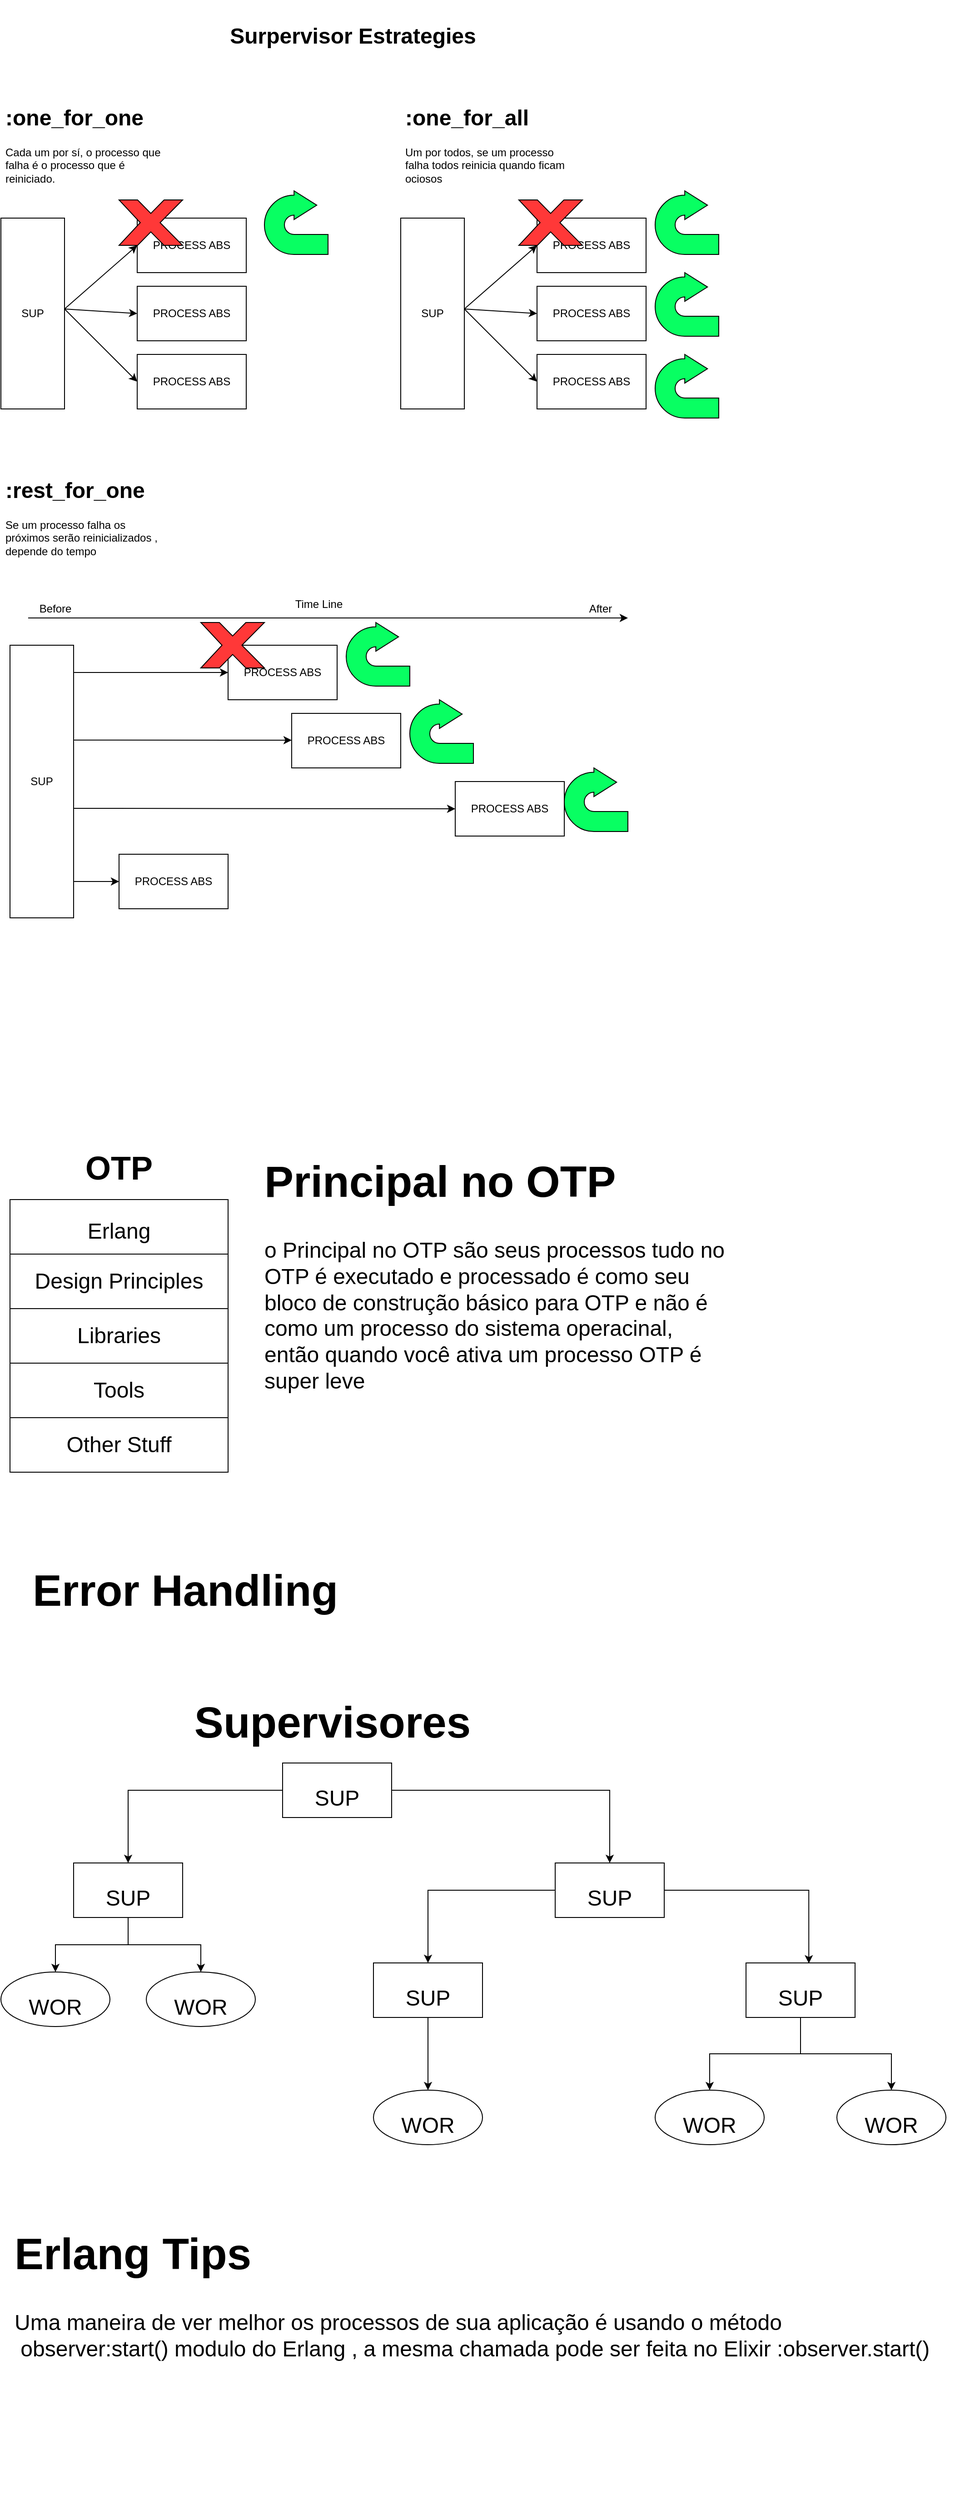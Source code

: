 <mxfile version="20.0.1" type="github">
  <diagram id="KzagXISSENs-O4ag0ocP" name="Page-1">
    <mxGraphModel dx="1445" dy="2116" grid="1" gridSize="10" guides="1" tooltips="1" connect="1" arrows="1" fold="1" page="1" pageScale="1" pageWidth="850" pageHeight="1100" math="0" shadow="0">
      <root>
        <mxCell id="0" />
        <mxCell id="1" parent="0" />
        <mxCell id="ygC3grom1WIfR5vjd_63-1" value="SUP" style="rounded=0;whiteSpace=wrap;html=1;" parent="1" vertex="1">
          <mxGeometry x="30" y="120" width="70" height="210" as="geometry" />
        </mxCell>
        <mxCell id="ygC3grom1WIfR5vjd_63-2" value="PROCESS ABS&lt;span style=&quot;color: rgba(0, 0, 0, 0); font-family: monospace; font-size: 0px; text-align: start;&quot;&gt;%3CmxGraphModel%3E%3Croot%3E%3CmxCell%20id%3D%220%22%2F%3E%3CmxCell%20id%3D%221%22%20parent%3D%220%22%2F%3E%3CmxCell%20id%3D%222%22%20value%3D%22%22%20style%3D%22rounded%3D0%3BwhiteSpace%3Dwrap%3Bhtml%3D1%3B%22%20vertex%3D%221%22%20parent%3D%221%22%3E%3CmxGeometry%20x%3D%22360%22%20y%3D%22270%22%20width%3D%22120%22%20height%3D%2260%22%20as%3D%22geometry%22%2F%3E%3C%2FmxCell%3E%3C%2Froot%3E%3C%2FmxGraphModel%3E&lt;/span&gt;" style="rounded=0;whiteSpace=wrap;html=1;" parent="1" vertex="1">
          <mxGeometry x="180" y="120" width="120" height="60" as="geometry" />
        </mxCell>
        <mxCell id="ygC3grom1WIfR5vjd_63-3" value="PROCESS ABS&lt;span style=&quot;color: rgba(0, 0, 0, 0); font-family: monospace; font-size: 0px; text-align: start;&quot;&gt;%3CmxGraphModel%3E%3Croot%3E%3CmxCell%20id%3D%220%22%2F%3E%3CmxCell%20id%3D%221%22%20parent%3D%220%22%2F%3E%3CmxCell%20id%3D%222%22%20value%3D%22%22%20style%3D%22rounded%3D0%3BwhiteSpace%3Dwrap%3Bhtml%3D1%3B%22%20vertex%3D%221%22%20parent%3D%221%22%3E%3CmxGeometry%20x%3D%22360%22%20y%3D%22270%22%20width%3D%22120%22%20height%3D%2260%22%20as%3D%22geometry%22%2F%3E%3C%2FmxCell%3E%3C%2Froot%3E%3C%2FmxGraphModel%3E&lt;/span&gt;" style="rounded=0;whiteSpace=wrap;html=1;" parent="1" vertex="1">
          <mxGeometry x="180" y="195" width="120" height="60" as="geometry" />
        </mxCell>
        <mxCell id="ygC3grom1WIfR5vjd_63-4" value="PROCESS ABS&lt;span style=&quot;color: rgba(0, 0, 0, 0); font-family: monospace; font-size: 0px; text-align: start;&quot;&gt;%3CmxGraphModel%3E%3Croot%3E%3CmxCell%20id%3D%220%22%2F%3E%3CmxCell%20id%3D%221%22%20parent%3D%220%22%2F%3E%3CmxCell%20id%3D%222%22%20value%3D%22%22%20style%3D%22rounded%3D0%3BwhiteSpace%3Dwrap%3Bhtml%3D1%3B%22%20vertex%3D%221%22%20parent%3D%221%22%3E%3CmxGeometry%20x%3D%22360%22%20y%3D%22270%22%20width%3D%22120%22%20height%3D%2260%22%20as%3D%22geometry%22%2F%3E%3C%2FmxCell%3E%3C%2Froot%3E%3C%2FmxGraphModel%3E&lt;/span&gt;" style="rounded=0;whiteSpace=wrap;html=1;" parent="1" vertex="1">
          <mxGeometry x="180" y="270" width="120" height="60" as="geometry" />
        </mxCell>
        <mxCell id="ygC3grom1WIfR5vjd_63-5" value="&lt;h1&gt;:one_for_one&lt;/h1&gt;&lt;p&gt;Cada um por sí, o processo que falha é o processo que é reiniciado.&lt;/p&gt;" style="text;html=1;strokeColor=none;fillColor=none;spacing=5;spacingTop=-20;whiteSpace=wrap;overflow=hidden;rounded=0;" parent="1" vertex="1">
          <mxGeometry x="30" y="-10" width="190" height="120" as="geometry" />
        </mxCell>
        <mxCell id="ygC3grom1WIfR5vjd_63-8" value="" style="endArrow=classic;html=1;rounded=0;entryX=0;entryY=0.5;entryDx=0;entryDy=0;" parent="1" target="ygC3grom1WIfR5vjd_63-2" edge="1">
          <mxGeometry width="50" height="50" relative="1" as="geometry">
            <mxPoint x="100" y="220" as="sourcePoint" />
            <mxPoint x="150" y="170" as="targetPoint" />
          </mxGeometry>
        </mxCell>
        <mxCell id="ygC3grom1WIfR5vjd_63-9" value="" style="endArrow=classic;html=1;rounded=0;entryX=0;entryY=0.5;entryDx=0;entryDy=0;" parent="1" target="ygC3grom1WIfR5vjd_63-3" edge="1">
          <mxGeometry width="50" height="50" relative="1" as="geometry">
            <mxPoint x="100" y="220" as="sourcePoint" />
            <mxPoint x="150" y="170" as="targetPoint" />
          </mxGeometry>
        </mxCell>
        <mxCell id="ygC3grom1WIfR5vjd_63-11" value="" style="endArrow=classic;html=1;rounded=0;entryX=0;entryY=0.5;entryDx=0;entryDy=0;" parent="1" target="ygC3grom1WIfR5vjd_63-4" edge="1">
          <mxGeometry width="50" height="50" relative="1" as="geometry">
            <mxPoint x="100" y="220" as="sourcePoint" />
            <mxPoint x="150" y="170" as="targetPoint" />
          </mxGeometry>
        </mxCell>
        <mxCell id="ygC3grom1WIfR5vjd_63-12" value="" style="verticalLabelPosition=bottom;verticalAlign=top;html=1;shape=mxgraph.basic.x;fillColor=#FF3838;" parent="1" vertex="1">
          <mxGeometry x="160" y="100" width="70" height="50" as="geometry" />
        </mxCell>
        <mxCell id="ygC3grom1WIfR5vjd_63-13" value="" style="html=1;shadow=0;dashed=0;align=center;verticalAlign=middle;shape=mxgraph.arrows2.uTurnArrow;dy=11;arrowHead=31.59;dx2=25;fillColor=#08FF62;" parent="1" vertex="1">
          <mxGeometry x="320" y="90" width="70" height="70" as="geometry" />
        </mxCell>
        <mxCell id="ygC3grom1WIfR5vjd_63-14" value="SUP" style="rounded=0;whiteSpace=wrap;html=1;" parent="1" vertex="1">
          <mxGeometry x="470" y="120" width="70" height="210" as="geometry" />
        </mxCell>
        <mxCell id="ygC3grom1WIfR5vjd_63-15" value="PROCESS ABS&lt;span style=&quot;color: rgba(0, 0, 0, 0); font-family: monospace; font-size: 0px; text-align: start;&quot;&gt;%3CmxGraphModel%3E%3Croot%3E%3CmxCell%20id%3D%220%22%2F%3E%3CmxCell%20id%3D%221%22%20parent%3D%220%22%2F%3E%3CmxCell%20id%3D%222%22%20value%3D%22%22%20style%3D%22rounded%3D0%3BwhiteSpace%3Dwrap%3Bhtml%3D1%3B%22%20vertex%3D%221%22%20parent%3D%221%22%3E%3CmxGeometry%20x%3D%22360%22%20y%3D%22270%22%20width%3D%22120%22%20height%3D%2260%22%20as%3D%22geometry%22%2F%3E%3C%2FmxCell%3E%3C%2Froot%3E%3C%2FmxGraphModel%3E&lt;/span&gt;" style="rounded=0;whiteSpace=wrap;html=1;" parent="1" vertex="1">
          <mxGeometry x="620" y="120" width="120" height="60" as="geometry" />
        </mxCell>
        <mxCell id="ygC3grom1WIfR5vjd_63-16" value="PROCESS ABS&lt;span style=&quot;color: rgba(0, 0, 0, 0); font-family: monospace; font-size: 0px; text-align: start;&quot;&gt;%3CmxGraphModel%3E%3Croot%3E%3CmxCell%20id%3D%220%22%2F%3E%3CmxCell%20id%3D%221%22%20parent%3D%220%22%2F%3E%3CmxCell%20id%3D%222%22%20value%3D%22%22%20style%3D%22rounded%3D0%3BwhiteSpace%3Dwrap%3Bhtml%3D1%3B%22%20vertex%3D%221%22%20parent%3D%221%22%3E%3CmxGeometry%20x%3D%22360%22%20y%3D%22270%22%20width%3D%22120%22%20height%3D%2260%22%20as%3D%22geometry%22%2F%3E%3C%2FmxCell%3E%3C%2Froot%3E%3C%2FmxGraphModel%3E&lt;/span&gt;" style="rounded=0;whiteSpace=wrap;html=1;" parent="1" vertex="1">
          <mxGeometry x="620" y="195" width="120" height="60" as="geometry" />
        </mxCell>
        <mxCell id="ygC3grom1WIfR5vjd_63-17" value="PROCESS ABS&lt;span style=&quot;color: rgba(0, 0, 0, 0); font-family: monospace; font-size: 0px; text-align: start;&quot;&gt;%3CmxGraphModel%3E%3Croot%3E%3CmxCell%20id%3D%220%22%2F%3E%3CmxCell%20id%3D%221%22%20parent%3D%220%22%2F%3E%3CmxCell%20id%3D%222%22%20value%3D%22%22%20style%3D%22rounded%3D0%3BwhiteSpace%3Dwrap%3Bhtml%3D1%3B%22%20vertex%3D%221%22%20parent%3D%221%22%3E%3CmxGeometry%20x%3D%22360%22%20y%3D%22270%22%20width%3D%22120%22%20height%3D%2260%22%20as%3D%22geometry%22%2F%3E%3C%2FmxCell%3E%3C%2Froot%3E%3C%2FmxGraphModel%3E&lt;/span&gt;" style="rounded=0;whiteSpace=wrap;html=1;" parent="1" vertex="1">
          <mxGeometry x="620" y="270" width="120" height="60" as="geometry" />
        </mxCell>
        <mxCell id="ygC3grom1WIfR5vjd_63-18" value="&lt;h1&gt;:one_for_all&lt;/h1&gt;&lt;p&gt;Um por todos, se um processo falha todos reinicia quando ficam ociosos&lt;/p&gt;" style="text;html=1;strokeColor=none;fillColor=none;spacing=5;spacingTop=-20;whiteSpace=wrap;overflow=hidden;rounded=0;" parent="1" vertex="1">
          <mxGeometry x="470" y="-10" width="190" height="120" as="geometry" />
        </mxCell>
        <mxCell id="ygC3grom1WIfR5vjd_63-19" value="" style="endArrow=classic;html=1;rounded=0;entryX=0;entryY=0.5;entryDx=0;entryDy=0;" parent="1" target="ygC3grom1WIfR5vjd_63-15" edge="1">
          <mxGeometry width="50" height="50" relative="1" as="geometry">
            <mxPoint x="540" y="220" as="sourcePoint" />
            <mxPoint x="590" y="170" as="targetPoint" />
          </mxGeometry>
        </mxCell>
        <mxCell id="ygC3grom1WIfR5vjd_63-20" value="" style="endArrow=classic;html=1;rounded=0;entryX=0;entryY=0.5;entryDx=0;entryDy=0;" parent="1" target="ygC3grom1WIfR5vjd_63-16" edge="1">
          <mxGeometry width="50" height="50" relative="1" as="geometry">
            <mxPoint x="540" y="220" as="sourcePoint" />
            <mxPoint x="590" y="170" as="targetPoint" />
          </mxGeometry>
        </mxCell>
        <mxCell id="ygC3grom1WIfR5vjd_63-21" value="" style="endArrow=classic;html=1;rounded=0;entryX=0;entryY=0.5;entryDx=0;entryDy=0;" parent="1" target="ygC3grom1WIfR5vjd_63-17" edge="1">
          <mxGeometry width="50" height="50" relative="1" as="geometry">
            <mxPoint x="540" y="220" as="sourcePoint" />
            <mxPoint x="590" y="170" as="targetPoint" />
          </mxGeometry>
        </mxCell>
        <mxCell id="ygC3grom1WIfR5vjd_63-22" value="" style="verticalLabelPosition=bottom;verticalAlign=top;html=1;shape=mxgraph.basic.x;fillColor=#FF3838;" parent="1" vertex="1">
          <mxGeometry x="600" y="100" width="70" height="50" as="geometry" />
        </mxCell>
        <mxCell id="ygC3grom1WIfR5vjd_63-23" value="" style="html=1;shadow=0;dashed=0;align=center;verticalAlign=middle;shape=mxgraph.arrows2.uTurnArrow;dy=11;arrowHead=31.59;dx2=25;fillColor=#08FF62;" parent="1" vertex="1">
          <mxGeometry x="750" y="90" width="70" height="70" as="geometry" />
        </mxCell>
        <mxCell id="ygC3grom1WIfR5vjd_63-24" value="" style="html=1;shadow=0;dashed=0;align=center;verticalAlign=middle;shape=mxgraph.arrows2.uTurnArrow;dy=11;arrowHead=31.59;dx2=25;fillColor=#08FF62;" parent="1" vertex="1">
          <mxGeometry x="750" y="180" width="70" height="70" as="geometry" />
        </mxCell>
        <mxCell id="ygC3grom1WIfR5vjd_63-25" value="" style="html=1;shadow=0;dashed=0;align=center;verticalAlign=middle;shape=mxgraph.arrows2.uTurnArrow;dy=11;arrowHead=31.59;dx2=25;fillColor=#08FF62;" parent="1" vertex="1">
          <mxGeometry x="750" y="270" width="70" height="70" as="geometry" />
        </mxCell>
        <mxCell id="ygC3grom1WIfR5vjd_63-26" value="SUP" style="rounded=0;whiteSpace=wrap;html=1;" parent="1" vertex="1">
          <mxGeometry x="40" y="590" width="70" height="300" as="geometry" />
        </mxCell>
        <mxCell id="ygC3grom1WIfR5vjd_63-27" value="PROCESS ABS&lt;span style=&quot;color: rgba(0, 0, 0, 0); font-family: monospace; font-size: 0px; text-align: start;&quot;&gt;%3CmxGraphModel%3E%3Croot%3E%3CmxCell%20id%3D%220%22%2F%3E%3CmxCell%20id%3D%221%22%20parent%3D%220%22%2F%3E%3CmxCell%20id%3D%222%22%20value%3D%22%22%20style%3D%22rounded%3D0%3BwhiteSpace%3Dwrap%3Bhtml%3D1%3B%22%20vertex%3D%221%22%20parent%3D%221%22%3E%3CmxGeometry%20x%3D%22360%22%20y%3D%22270%22%20width%3D%22120%22%20height%3D%2260%22%20as%3D%22geometry%22%2F%3E%3C%2FmxCell%3E%3C%2Froot%3E%3C%2FmxGraphModel%3E&lt;/span&gt;" style="rounded=0;whiteSpace=wrap;html=1;" parent="1" vertex="1">
          <mxGeometry x="280" y="590" width="120" height="60" as="geometry" />
        </mxCell>
        <mxCell id="ygC3grom1WIfR5vjd_63-28" value="PROCESS ABS&lt;span style=&quot;color: rgba(0, 0, 0, 0); font-family: monospace; font-size: 0px; text-align: start;&quot;&gt;%3CmxGraphModel%3E%3Croot%3E%3CmxCell%20id%3D%220%22%2F%3E%3CmxCell%20id%3D%221%22%20parent%3D%220%22%2F%3E%3CmxCell%20id%3D%222%22%20value%3D%22%22%20style%3D%22rounded%3D0%3BwhiteSpace%3Dwrap%3Bhtml%3D1%3B%22%20vertex%3D%221%22%20parent%3D%221%22%3E%3CmxGeometry%20x%3D%22360%22%20y%3D%22270%22%20width%3D%22120%22%20height%3D%2260%22%20as%3D%22geometry%22%2F%3E%3C%2FmxCell%3E%3C%2Froot%3E%3C%2FmxGraphModel%3E&lt;/span&gt;" style="rounded=0;whiteSpace=wrap;html=1;" parent="1" vertex="1">
          <mxGeometry x="350" y="665" width="120" height="60" as="geometry" />
        </mxCell>
        <mxCell id="ygC3grom1WIfR5vjd_63-29" value="PROCESS ABS&lt;span style=&quot;color: rgba(0, 0, 0, 0); font-family: monospace; font-size: 0px; text-align: start;&quot;&gt;%3CmxGraphModel%3E%3Croot%3E%3CmxCell%20id%3D%220%22%2F%3E%3CmxCell%20id%3D%221%22%20parent%3D%220%22%2F%3E%3CmxCell%20id%3D%222%22%20value%3D%22%22%20style%3D%22rounded%3D0%3BwhiteSpace%3Dwrap%3Bhtml%3D1%3B%22%20vertex%3D%221%22%20parent%3D%221%22%3E%3CmxGeometry%20x%3D%22360%22%20y%3D%22270%22%20width%3D%22120%22%20height%3D%2260%22%20as%3D%22geometry%22%2F%3E%3C%2FmxCell%3E%3C%2Froot%3E%3C%2FmxGraphModel%3E&lt;/span&gt;" style="rounded=0;whiteSpace=wrap;html=1;" parent="1" vertex="1">
          <mxGeometry x="530" y="740" width="120" height="60" as="geometry" />
        </mxCell>
        <mxCell id="ygC3grom1WIfR5vjd_63-30" value="&lt;h1&gt;:rest_for_one&lt;/h1&gt;&lt;p&gt;Se um processo falha os próximos serão reinicializados , depende do tempo&lt;/p&gt;" style="text;html=1;strokeColor=none;fillColor=none;spacing=5;spacingTop=-20;whiteSpace=wrap;overflow=hidden;rounded=0;" parent="1" vertex="1">
          <mxGeometry x="30" y="400" width="190" height="120" as="geometry" />
        </mxCell>
        <mxCell id="ygC3grom1WIfR5vjd_63-38" value="" style="endArrow=classic;html=1;rounded=0;" parent="1" edge="1">
          <mxGeometry width="50" height="50" relative="1" as="geometry">
            <mxPoint x="60" y="560" as="sourcePoint" />
            <mxPoint x="720" y="560" as="targetPoint" />
          </mxGeometry>
        </mxCell>
        <mxCell id="ygC3grom1WIfR5vjd_63-40" value="Before&lt;span style=&quot;color: rgba(0, 0, 0, 0); font-family: monospace; font-size: 0px; text-align: start;&quot;&gt;%3CmxGraphModel%3E%3Croot%3E%3CmxCell%20id%3D%220%22%2F%3E%3CmxCell%20id%3D%221%22%20parent%3D%220%22%2F%3E%3CmxCell%20id%3D%222%22%20value%3D%22PROCESS%20ABS%26lt%3Bspan%20style%3D%26quot%3Bcolor%3A%20rgba(0%2C%200%2C%200%2C%200)%3B%20font-family%3A%20monospace%3B%20font-size%3A%200px%3B%20text-align%3A%20start%3B%26quot%3B%26gt%3B%253CmxGraphModel%253E%253Croot%253E%253CmxCell%2520id%253D%25220%2522%252F%253E%253CmxCell%2520id%253D%25221%2522%2520parent%253D%25220%2522%252F%253E%253CmxCell%2520id%253D%25222%2522%2520value%253D%2522%2522%2520style%253D%2522rounded%253D0%253BwhiteSpace%253Dwrap%253Bhtml%253D1%253B%2522%2520vertex%253D%25221%2522%2520parent%253D%25221%2522%253E%253CmxGeometry%2520x%253D%2522360%2522%2520y%253D%2522270%2522%2520width%253D%2522120%2522%2520height%253D%252260%2522%2520as%253D%2522geometry%2522%252F%253E%253C%252FmxCell%253E%253C%252Froot%253E%253C%252FmxGraphModel%253E%26lt%3B%2Fspan%26gt%3B%22%20style%3D%22rounded%3D0%3BwhiteSpace%3Dwrap%3Bhtml%3D1%3B%22%20vertex%3D%221%22%20parent%3D%221%22%3E%3CmxGeometry%20x%3D%22350%22%20y%3D%22665%22%20width%3D%22120%22%20height%3D%2260%22%20as%3D%22geometry%22%2F%3E%3C%2FmxCell%3E%3C%2Froot%3E%3C%2FmxGraphModel%3E&lt;/span&gt;" style="text;html=1;strokeColor=none;fillColor=none;align=center;verticalAlign=middle;whiteSpace=wrap;rounded=0;" parent="1" vertex="1">
          <mxGeometry x="60" y="535" width="60" height="30" as="geometry" />
        </mxCell>
        <mxCell id="ygC3grom1WIfR5vjd_63-41" value="" style="endArrow=classic;html=1;rounded=0;entryX=0;entryY=0.5;entryDx=0;entryDy=0;" parent="1" target="ygC3grom1WIfR5vjd_63-27" edge="1">
          <mxGeometry width="50" height="50" relative="1" as="geometry">
            <mxPoint x="110" y="620" as="sourcePoint" />
            <mxPoint x="160" y="580" as="targetPoint" />
          </mxGeometry>
        </mxCell>
        <mxCell id="ygC3grom1WIfR5vjd_63-42" value="" style="endArrow=classic;html=1;rounded=0;entryX=0;entryY=0.5;entryDx=0;entryDy=0;exitX=1.008;exitY=0.348;exitDx=0;exitDy=0;exitPerimeter=0;" parent="1" source="ygC3grom1WIfR5vjd_63-26" edge="1">
          <mxGeometry width="50" height="50" relative="1" as="geometry">
            <mxPoint x="270" y="694.5" as="sourcePoint" />
            <mxPoint x="350" y="694.5" as="targetPoint" />
          </mxGeometry>
        </mxCell>
        <mxCell id="ygC3grom1WIfR5vjd_63-43" value="" style="endArrow=classic;html=1;rounded=0;entryX=0;entryY=0.5;entryDx=0;entryDy=0;" parent="1" target="ygC3grom1WIfR5vjd_63-29" edge="1">
          <mxGeometry width="50" height="50" relative="1" as="geometry">
            <mxPoint x="110" y="769.5" as="sourcePoint" />
            <mxPoint x="190" y="769.5" as="targetPoint" />
          </mxGeometry>
        </mxCell>
        <mxCell id="ygC3grom1WIfR5vjd_63-44" value="" style="verticalLabelPosition=bottom;verticalAlign=top;html=1;shape=mxgraph.basic.x;fillColor=#FF3838;" parent="1" vertex="1">
          <mxGeometry x="250" y="565" width="70" height="50" as="geometry" />
        </mxCell>
        <mxCell id="ygC3grom1WIfR5vjd_63-45" value="" style="html=1;shadow=0;dashed=0;align=center;verticalAlign=middle;shape=mxgraph.arrows2.uTurnArrow;dy=11;arrowHead=31.59;dx2=25;fillColor=#08FF62;" parent="1" vertex="1">
          <mxGeometry x="410" y="565" width="70" height="70" as="geometry" />
        </mxCell>
        <mxCell id="ygC3grom1WIfR5vjd_63-46" value="" style="html=1;shadow=0;dashed=0;align=center;verticalAlign=middle;shape=mxgraph.arrows2.uTurnArrow;dy=11;arrowHead=31.59;dx2=25;fillColor=#08FF62;" parent="1" vertex="1">
          <mxGeometry x="480" y="650" width="70" height="70" as="geometry" />
        </mxCell>
        <mxCell id="ygC3grom1WIfR5vjd_63-47" value="" style="html=1;shadow=0;dashed=0;align=center;verticalAlign=middle;shape=mxgraph.arrows2.uTurnArrow;dy=11;arrowHead=31.59;dx2=25;fillColor=#08FF62;" parent="1" vertex="1">
          <mxGeometry x="650" y="725" width="70" height="70" as="geometry" />
        </mxCell>
        <mxCell id="ygC3grom1WIfR5vjd_63-48" value="PROCESS ABS&lt;span style=&quot;color: rgba(0, 0, 0, 0); font-family: monospace; font-size: 0px; text-align: start;&quot;&gt;%3CmxGraphModel%3E%3Croot%3E%3CmxCell%20id%3D%220%22%2F%3E%3CmxCell%20id%3D%221%22%20parent%3D%220%22%2F%3E%3CmxCell%20id%3D%222%22%20value%3D%22%22%20style%3D%22rounded%3D0%3BwhiteSpace%3Dwrap%3Bhtml%3D1%3B%22%20vertex%3D%221%22%20parent%3D%221%22%3E%3CmxGeometry%20x%3D%22360%22%20y%3D%22270%22%20width%3D%22120%22%20height%3D%2260%22%20as%3D%22geometry%22%2F%3E%3C%2FmxCell%3E%3C%2Froot%3E%3C%2FmxGraphModel%3E&lt;/span&gt;" style="rounded=0;whiteSpace=wrap;html=1;" parent="1" vertex="1">
          <mxGeometry x="160" y="820" width="120" height="60" as="geometry" />
        </mxCell>
        <mxCell id="ygC3grom1WIfR5vjd_63-49" value="" style="endArrow=classic;html=1;rounded=0;entryX=0;entryY=0.5;entryDx=0;entryDy=0;" parent="1" target="ygC3grom1WIfR5vjd_63-48" edge="1">
          <mxGeometry width="50" height="50" relative="1" as="geometry">
            <mxPoint x="110" y="850" as="sourcePoint" />
            <mxPoint x="160" y="800" as="targetPoint" />
          </mxGeometry>
        </mxCell>
        <mxCell id="ygC3grom1WIfR5vjd_63-50" value="After" style="text;html=1;strokeColor=none;fillColor=none;align=center;verticalAlign=middle;whiteSpace=wrap;rounded=0;" parent="1" vertex="1">
          <mxGeometry x="660" y="535" width="60" height="30" as="geometry" />
        </mxCell>
        <mxCell id="ygC3grom1WIfR5vjd_63-51" value="Time Line" style="text;html=1;strokeColor=none;fillColor=none;align=center;verticalAlign=middle;whiteSpace=wrap;rounded=0;" parent="1" vertex="1">
          <mxGeometry x="350" y="530" width="60" height="30" as="geometry" />
        </mxCell>
        <mxCell id="oJE85MLb6gD5PLS9vlkD-2" value="&lt;font style=&quot;font-size: 24px;&quot;&gt;&lt;b&gt;Surpervisor Estrategies&lt;/b&gt;&lt;/font&gt;" style="text;html=1;strokeColor=none;fillColor=none;align=center;verticalAlign=middle;whiteSpace=wrap;rounded=0;" vertex="1" parent="1">
          <mxGeometry x="160" y="-120" width="515" height="80" as="geometry" />
        </mxCell>
        <mxCell id="oJE85MLb6gD5PLS9vlkD-3" value="&lt;b&gt;&lt;font style=&quot;font-size: 36px;&quot;&gt;OTP&lt;/font&gt;&lt;/b&gt;" style="text;html=1;strokeColor=none;fillColor=none;align=center;verticalAlign=middle;whiteSpace=wrap;rounded=0;fontSize=24;" vertex="1" parent="1">
          <mxGeometry x="130" y="1150" width="60" height="30" as="geometry" />
        </mxCell>
        <mxCell id="oJE85MLb6gD5PLS9vlkD-16" value="&lt;font style=&quot;font-size: 24px;&quot;&gt;Erlang&lt;/font&gt;" style="rounded=0;whiteSpace=wrap;html=1;fontSize=36;" vertex="1" parent="1">
          <mxGeometry x="40" y="1200" width="240" height="60" as="geometry" />
        </mxCell>
        <mxCell id="oJE85MLb6gD5PLS9vlkD-18" value="&lt;span style=&quot;font-size: 24px;&quot;&gt;Design Principles&lt;/span&gt;" style="rounded=0;whiteSpace=wrap;html=1;fontSize=18;" vertex="1" parent="1">
          <mxGeometry x="40" y="1260" width="240" height="60" as="geometry" />
        </mxCell>
        <mxCell id="oJE85MLb6gD5PLS9vlkD-19" value="&lt;span style=&quot;font-size: 24px;&quot;&gt;Tools&lt;/span&gt;" style="rounded=0;whiteSpace=wrap;html=1;fontSize=18;" vertex="1" parent="1">
          <mxGeometry x="40" y="1380" width="240" height="60" as="geometry" />
        </mxCell>
        <mxCell id="oJE85MLb6gD5PLS9vlkD-21" value="&lt;span style=&quot;font-size: 24px;&quot;&gt;Libraries&lt;/span&gt;" style="rounded=0;whiteSpace=wrap;html=1;fontSize=18;" vertex="1" parent="1">
          <mxGeometry x="40" y="1320" width="240" height="60" as="geometry" />
        </mxCell>
        <mxCell id="oJE85MLb6gD5PLS9vlkD-22" value="&lt;span style=&quot;font-size: 24px;&quot;&gt;Other Stuff&lt;/span&gt;" style="rounded=0;whiteSpace=wrap;html=1;fontSize=18;" vertex="1" parent="1">
          <mxGeometry x="40" y="1440" width="240" height="60" as="geometry" />
        </mxCell>
        <mxCell id="oJE85MLb6gD5PLS9vlkD-25" value="&lt;h1&gt;Principal no OTP&lt;/h1&gt;&lt;p&gt;o Principal no OTP são seus processos tudo no OTP é executado e processado é como seu bloco de construção básico para OTP e não é como um processo do sistema operacinal, então quando você ativa um processo OTP é super leve&amp;nbsp;&lt;/p&gt;" style="text;html=1;strokeColor=none;fillColor=none;spacing=5;spacingTop=-20;whiteSpace=wrap;overflow=hidden;rounded=0;fontSize=24;" vertex="1" parent="1">
          <mxGeometry x="315" y="1130" width="515" height="430" as="geometry" />
        </mxCell>
        <mxCell id="oJE85MLb6gD5PLS9vlkD-26" value="&lt;h1&gt;Error Handling&amp;nbsp;&lt;/h1&gt;&lt;div&gt;&lt;br&gt;&lt;/div&gt;" style="text;html=1;strokeColor=none;fillColor=none;spacing=5;spacingTop=-20;whiteSpace=wrap;overflow=hidden;rounded=0;fontSize=24;" vertex="1" parent="1">
          <mxGeometry x="60" y="1580" width="770" height="170" as="geometry" />
        </mxCell>
        <mxCell id="oJE85MLb6gD5PLS9vlkD-27" value="&lt;font style=&quot;font-size: 48px;&quot;&gt;&lt;b&gt;Supervisores&lt;/b&gt;&lt;/font&gt;" style="text;html=1;strokeColor=none;fillColor=none;align=center;verticalAlign=middle;whiteSpace=wrap;rounded=0;fontSize=24;" vertex="1" parent="1">
          <mxGeometry x="180" y="1740" width="430" height="70" as="geometry" />
        </mxCell>
        <mxCell id="oJE85MLb6gD5PLS9vlkD-32" style="edgeStyle=orthogonalEdgeStyle;rounded=0;orthogonalLoop=1;jettySize=auto;html=1;exitX=1;exitY=0.5;exitDx=0;exitDy=0;entryX=0.5;entryY=0;entryDx=0;entryDy=0;fontSize=48;" edge="1" parent="1" source="oJE85MLb6gD5PLS9vlkD-28" target="oJE85MLb6gD5PLS9vlkD-30">
          <mxGeometry relative="1" as="geometry" />
        </mxCell>
        <mxCell id="oJE85MLb6gD5PLS9vlkD-33" style="edgeStyle=orthogonalEdgeStyle;rounded=0;orthogonalLoop=1;jettySize=auto;html=1;exitX=0;exitY=0.5;exitDx=0;exitDy=0;fontSize=48;" edge="1" parent="1" source="oJE85MLb6gD5PLS9vlkD-28" target="oJE85MLb6gD5PLS9vlkD-29">
          <mxGeometry relative="1" as="geometry" />
        </mxCell>
        <mxCell id="oJE85MLb6gD5PLS9vlkD-28" value="&lt;font style=&quot;font-size: 24px;&quot;&gt;SUP&lt;/font&gt;" style="rounded=0;whiteSpace=wrap;html=1;fontSize=48;" vertex="1" parent="1">
          <mxGeometry x="340" y="1820" width="120" height="60" as="geometry" />
        </mxCell>
        <mxCell id="oJE85MLb6gD5PLS9vlkD-36" value="" style="edgeStyle=orthogonalEdgeStyle;rounded=0;orthogonalLoop=1;jettySize=auto;html=1;fontSize=48;" edge="1" parent="1" source="oJE85MLb6gD5PLS9vlkD-29" target="oJE85MLb6gD5PLS9vlkD-35">
          <mxGeometry relative="1" as="geometry" />
        </mxCell>
        <mxCell id="oJE85MLb6gD5PLS9vlkD-38" value="" style="edgeStyle=orthogonalEdgeStyle;rounded=0;orthogonalLoop=1;jettySize=auto;html=1;fontSize=48;" edge="1" parent="1" source="oJE85MLb6gD5PLS9vlkD-29" target="oJE85MLb6gD5PLS9vlkD-37">
          <mxGeometry relative="1" as="geometry" />
        </mxCell>
        <mxCell id="oJE85MLb6gD5PLS9vlkD-29" value="&lt;span style=&quot;font-size: 24px;&quot;&gt;SUP&lt;/span&gt;" style="rounded=0;whiteSpace=wrap;html=1;fontSize=48;" vertex="1" parent="1">
          <mxGeometry x="110" y="1930" width="120" height="60" as="geometry" />
        </mxCell>
        <mxCell id="oJE85MLb6gD5PLS9vlkD-42" style="edgeStyle=orthogonalEdgeStyle;rounded=0;orthogonalLoop=1;jettySize=auto;html=1;entryX=0.5;entryY=0;entryDx=0;entryDy=0;fontSize=48;" edge="1" parent="1" source="oJE85MLb6gD5PLS9vlkD-30" target="oJE85MLb6gD5PLS9vlkD-39">
          <mxGeometry relative="1" as="geometry" />
        </mxCell>
        <mxCell id="oJE85MLb6gD5PLS9vlkD-43" style="edgeStyle=orthogonalEdgeStyle;rounded=0;orthogonalLoop=1;jettySize=auto;html=1;entryX=0.576;entryY=0.009;entryDx=0;entryDy=0;entryPerimeter=0;fontSize=48;" edge="1" parent="1" source="oJE85MLb6gD5PLS9vlkD-30" target="oJE85MLb6gD5PLS9vlkD-40">
          <mxGeometry relative="1" as="geometry" />
        </mxCell>
        <mxCell id="oJE85MLb6gD5PLS9vlkD-30" value="&lt;span style=&quot;font-size: 24px;&quot;&gt;SUP&lt;/span&gt;" style="rounded=0;whiteSpace=wrap;html=1;fontSize=48;" vertex="1" parent="1">
          <mxGeometry x="640" y="1930" width="120" height="60" as="geometry" />
        </mxCell>
        <mxCell id="oJE85MLb6gD5PLS9vlkD-35" value="&lt;span style=&quot;font-size: 24px;&quot;&gt;WOR&lt;/span&gt;" style="ellipse;whiteSpace=wrap;html=1;fontSize=48;rounded=0;" vertex="1" parent="1">
          <mxGeometry x="30" y="2050" width="120" height="60" as="geometry" />
        </mxCell>
        <mxCell id="oJE85MLb6gD5PLS9vlkD-37" value="&lt;span style=&quot;font-size: 24px;&quot;&gt;WOR&lt;/span&gt;" style="ellipse;whiteSpace=wrap;html=1;fontSize=48;rounded=0;" vertex="1" parent="1">
          <mxGeometry x="190" y="2050" width="120" height="60" as="geometry" />
        </mxCell>
        <mxCell id="oJE85MLb6gD5PLS9vlkD-45" value="" style="edgeStyle=orthogonalEdgeStyle;rounded=0;orthogonalLoop=1;jettySize=auto;html=1;fontSize=48;" edge="1" parent="1" source="oJE85MLb6gD5PLS9vlkD-39" target="oJE85MLb6gD5PLS9vlkD-44">
          <mxGeometry relative="1" as="geometry" />
        </mxCell>
        <mxCell id="oJE85MLb6gD5PLS9vlkD-39" value="&lt;span style=&quot;font-size: 24px;&quot;&gt;SUP&lt;/span&gt;" style="rounded=0;whiteSpace=wrap;html=1;fontSize=48;" vertex="1" parent="1">
          <mxGeometry x="440" y="2040" width="120" height="60" as="geometry" />
        </mxCell>
        <mxCell id="oJE85MLb6gD5PLS9vlkD-47" value="" style="edgeStyle=orthogonalEdgeStyle;rounded=0;orthogonalLoop=1;jettySize=auto;html=1;fontSize=48;" edge="1" parent="1" source="oJE85MLb6gD5PLS9vlkD-40" target="oJE85MLb6gD5PLS9vlkD-46">
          <mxGeometry relative="1" as="geometry" />
        </mxCell>
        <mxCell id="oJE85MLb6gD5PLS9vlkD-49" value="" style="edgeStyle=orthogonalEdgeStyle;rounded=0;orthogonalLoop=1;jettySize=auto;html=1;fontSize=48;" edge="1" parent="1" source="oJE85MLb6gD5PLS9vlkD-40" target="oJE85MLb6gD5PLS9vlkD-48">
          <mxGeometry relative="1" as="geometry" />
        </mxCell>
        <mxCell id="oJE85MLb6gD5PLS9vlkD-40" value="&lt;span style=&quot;font-size: 24px;&quot;&gt;SUP&lt;/span&gt;" style="rounded=0;whiteSpace=wrap;html=1;fontSize=48;" vertex="1" parent="1">
          <mxGeometry x="850" y="2040" width="120" height="60" as="geometry" />
        </mxCell>
        <mxCell id="oJE85MLb6gD5PLS9vlkD-44" value="&lt;span style=&quot;font-size: 24px;&quot;&gt;WOR&lt;/span&gt;" style="ellipse;whiteSpace=wrap;html=1;fontSize=48;rounded=0;" vertex="1" parent="1">
          <mxGeometry x="440" y="2180" width="120" height="60" as="geometry" />
        </mxCell>
        <mxCell id="oJE85MLb6gD5PLS9vlkD-46" value="&lt;span style=&quot;font-size: 24px;&quot;&gt;WOR&lt;/span&gt;" style="ellipse;whiteSpace=wrap;html=1;fontSize=48;rounded=0;" vertex="1" parent="1">
          <mxGeometry x="750" y="2180" width="120" height="60" as="geometry" />
        </mxCell>
        <mxCell id="oJE85MLb6gD5PLS9vlkD-48" value="&lt;span style=&quot;font-size: 24px;&quot;&gt;WOR&lt;/span&gt;" style="ellipse;whiteSpace=wrap;html=1;fontSize=48;rounded=0;" vertex="1" parent="1">
          <mxGeometry x="950" y="2180" width="120" height="60" as="geometry" />
        </mxCell>
        <mxCell id="oJE85MLb6gD5PLS9vlkD-50" value="&lt;h1&gt;Erlang Tips&lt;/h1&gt;&lt;p&gt;Uma maneira de ver melhor os processos de sua aplicação é usando o método &lt;br&gt;&amp;nbsp;observer:start() modulo do Erlang , a mesma chamada pode ser feita no Elixir :observer.start()&lt;/p&gt;" style="text;html=1;strokeColor=none;fillColor=none;spacing=5;spacingTop=-20;whiteSpace=wrap;overflow=hidden;rounded=0;fontSize=24;" vertex="1" parent="1">
          <mxGeometry x="40" y="2310" width="1050" height="320" as="geometry" />
        </mxCell>
      </root>
    </mxGraphModel>
  </diagram>
</mxfile>
